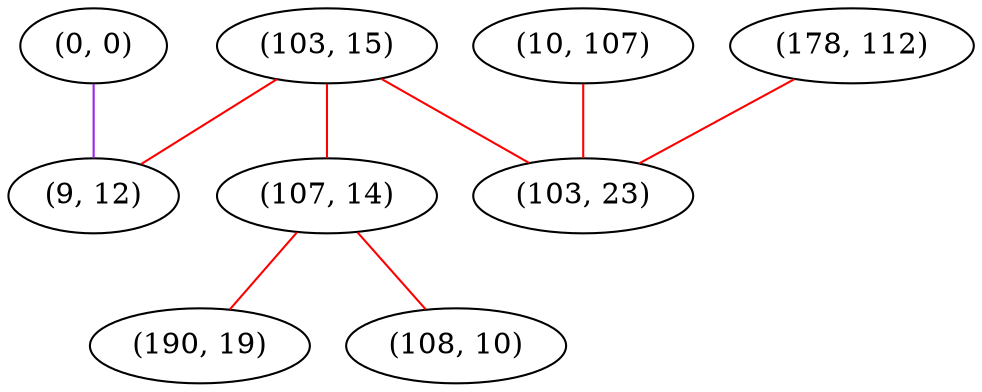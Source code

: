 graph "" {
"(0, 0)";
"(10, 107)";
"(103, 15)";
"(178, 112)";
"(107, 14)";
"(190, 19)";
"(108, 10)";
"(103, 23)";
"(9, 12)";
"(0, 0)" -- "(9, 12)"  [color=purple, key=0, weight=4];
"(10, 107)" -- "(103, 23)"  [color=red, key=0, weight=1];
"(103, 15)" -- "(107, 14)"  [color=red, key=0, weight=1];
"(103, 15)" -- "(103, 23)"  [color=red, key=0, weight=1];
"(103, 15)" -- "(9, 12)"  [color=red, key=0, weight=1];
"(178, 112)" -- "(103, 23)"  [color=red, key=0, weight=1];
"(107, 14)" -- "(190, 19)"  [color=red, key=0, weight=1];
"(107, 14)" -- "(108, 10)"  [color=red, key=0, weight=1];
}

